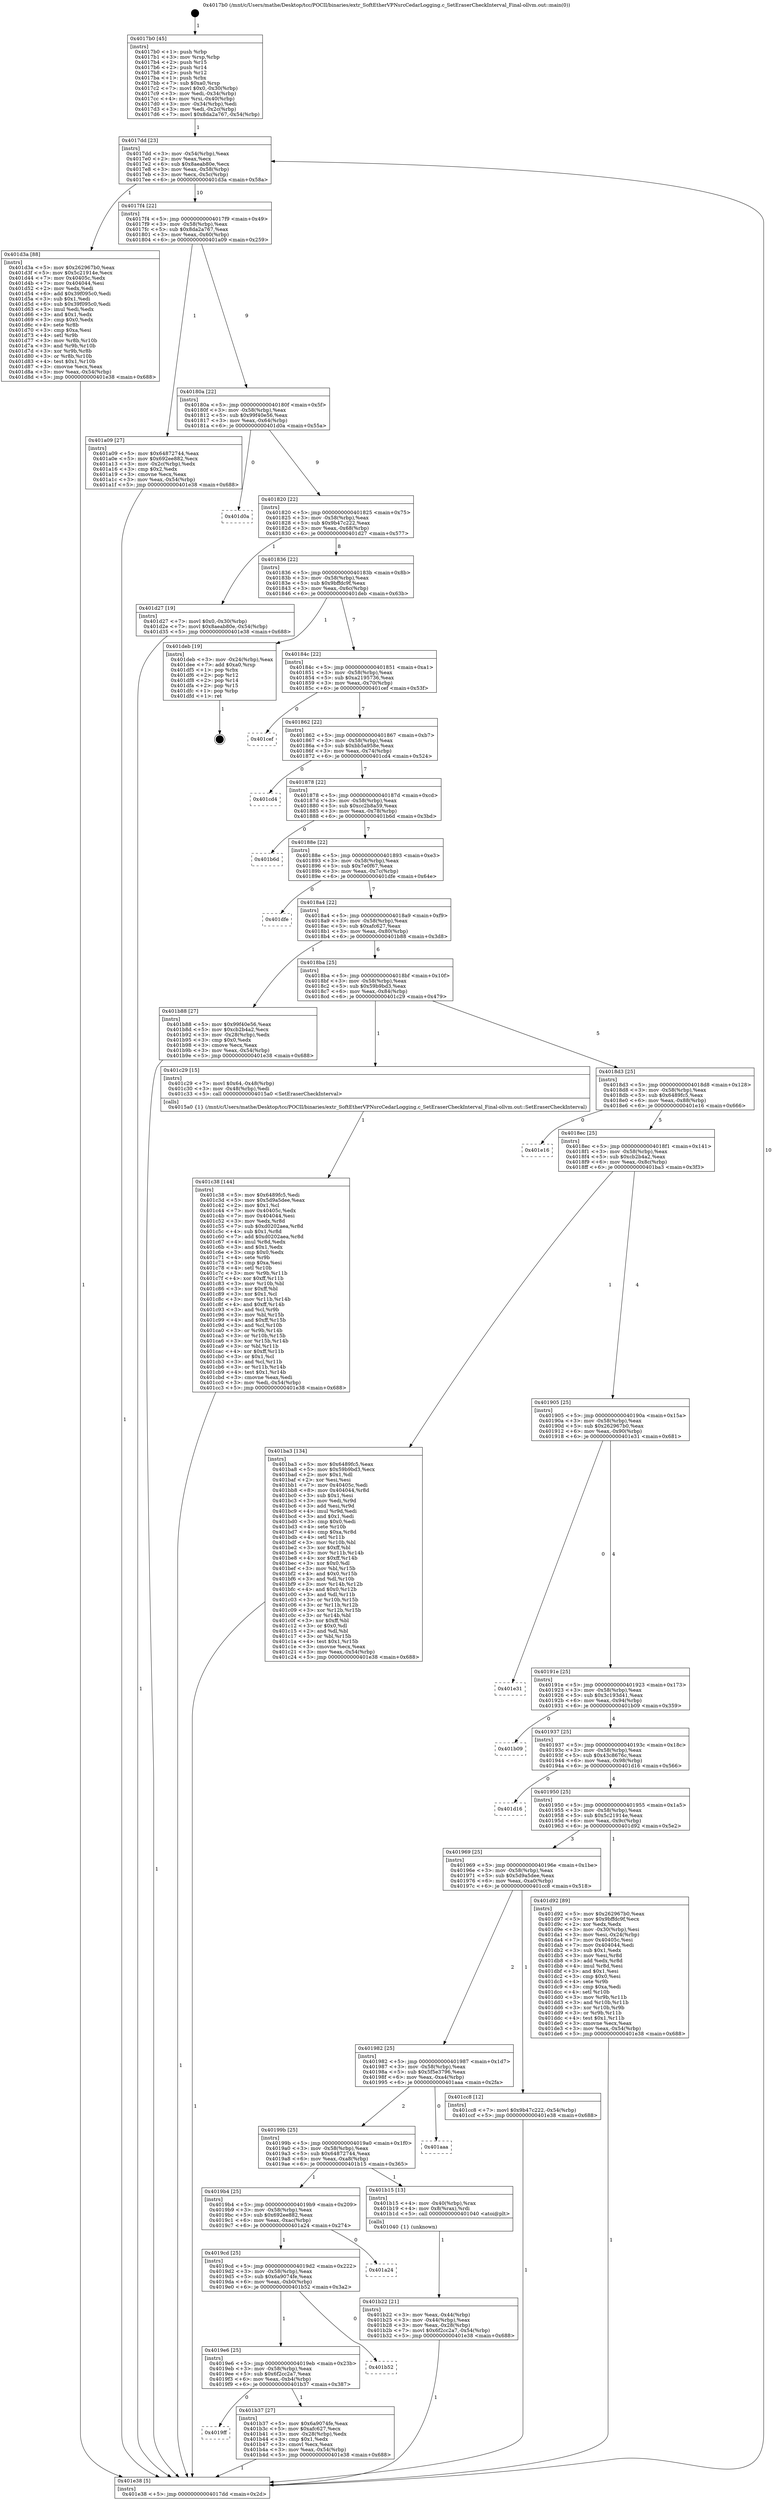 digraph "0x4017b0" {
  label = "0x4017b0 (/mnt/c/Users/mathe/Desktop/tcc/POCII/binaries/extr_SoftEtherVPNsrcCedarLogging.c_SetEraserCheckInterval_Final-ollvm.out::main(0))"
  labelloc = "t"
  node[shape=record]

  Entry [label="",width=0.3,height=0.3,shape=circle,fillcolor=black,style=filled]
  "0x4017dd" [label="{
     0x4017dd [23]\l
     | [instrs]\l
     &nbsp;&nbsp;0x4017dd \<+3\>: mov -0x54(%rbp),%eax\l
     &nbsp;&nbsp;0x4017e0 \<+2\>: mov %eax,%ecx\l
     &nbsp;&nbsp;0x4017e2 \<+6\>: sub $0x8aeab80e,%ecx\l
     &nbsp;&nbsp;0x4017e8 \<+3\>: mov %eax,-0x58(%rbp)\l
     &nbsp;&nbsp;0x4017eb \<+3\>: mov %ecx,-0x5c(%rbp)\l
     &nbsp;&nbsp;0x4017ee \<+6\>: je 0000000000401d3a \<main+0x58a\>\l
  }"]
  "0x401d3a" [label="{
     0x401d3a [88]\l
     | [instrs]\l
     &nbsp;&nbsp;0x401d3a \<+5\>: mov $0x262967b0,%eax\l
     &nbsp;&nbsp;0x401d3f \<+5\>: mov $0x5c21914e,%ecx\l
     &nbsp;&nbsp;0x401d44 \<+7\>: mov 0x40405c,%edx\l
     &nbsp;&nbsp;0x401d4b \<+7\>: mov 0x404044,%esi\l
     &nbsp;&nbsp;0x401d52 \<+2\>: mov %edx,%edi\l
     &nbsp;&nbsp;0x401d54 \<+6\>: add $0x39f095c0,%edi\l
     &nbsp;&nbsp;0x401d5a \<+3\>: sub $0x1,%edi\l
     &nbsp;&nbsp;0x401d5d \<+6\>: sub $0x39f095c0,%edi\l
     &nbsp;&nbsp;0x401d63 \<+3\>: imul %edi,%edx\l
     &nbsp;&nbsp;0x401d66 \<+3\>: and $0x1,%edx\l
     &nbsp;&nbsp;0x401d69 \<+3\>: cmp $0x0,%edx\l
     &nbsp;&nbsp;0x401d6c \<+4\>: sete %r8b\l
     &nbsp;&nbsp;0x401d70 \<+3\>: cmp $0xa,%esi\l
     &nbsp;&nbsp;0x401d73 \<+4\>: setl %r9b\l
     &nbsp;&nbsp;0x401d77 \<+3\>: mov %r8b,%r10b\l
     &nbsp;&nbsp;0x401d7a \<+3\>: and %r9b,%r10b\l
     &nbsp;&nbsp;0x401d7d \<+3\>: xor %r9b,%r8b\l
     &nbsp;&nbsp;0x401d80 \<+3\>: or %r8b,%r10b\l
     &nbsp;&nbsp;0x401d83 \<+4\>: test $0x1,%r10b\l
     &nbsp;&nbsp;0x401d87 \<+3\>: cmovne %ecx,%eax\l
     &nbsp;&nbsp;0x401d8a \<+3\>: mov %eax,-0x54(%rbp)\l
     &nbsp;&nbsp;0x401d8d \<+5\>: jmp 0000000000401e38 \<main+0x688\>\l
  }"]
  "0x4017f4" [label="{
     0x4017f4 [22]\l
     | [instrs]\l
     &nbsp;&nbsp;0x4017f4 \<+5\>: jmp 00000000004017f9 \<main+0x49\>\l
     &nbsp;&nbsp;0x4017f9 \<+3\>: mov -0x58(%rbp),%eax\l
     &nbsp;&nbsp;0x4017fc \<+5\>: sub $0x8da2a767,%eax\l
     &nbsp;&nbsp;0x401801 \<+3\>: mov %eax,-0x60(%rbp)\l
     &nbsp;&nbsp;0x401804 \<+6\>: je 0000000000401a09 \<main+0x259\>\l
  }"]
  Exit [label="",width=0.3,height=0.3,shape=circle,fillcolor=black,style=filled,peripheries=2]
  "0x401a09" [label="{
     0x401a09 [27]\l
     | [instrs]\l
     &nbsp;&nbsp;0x401a09 \<+5\>: mov $0x64872744,%eax\l
     &nbsp;&nbsp;0x401a0e \<+5\>: mov $0x692ee882,%ecx\l
     &nbsp;&nbsp;0x401a13 \<+3\>: mov -0x2c(%rbp),%edx\l
     &nbsp;&nbsp;0x401a16 \<+3\>: cmp $0x2,%edx\l
     &nbsp;&nbsp;0x401a19 \<+3\>: cmovne %ecx,%eax\l
     &nbsp;&nbsp;0x401a1c \<+3\>: mov %eax,-0x54(%rbp)\l
     &nbsp;&nbsp;0x401a1f \<+5\>: jmp 0000000000401e38 \<main+0x688\>\l
  }"]
  "0x40180a" [label="{
     0x40180a [22]\l
     | [instrs]\l
     &nbsp;&nbsp;0x40180a \<+5\>: jmp 000000000040180f \<main+0x5f\>\l
     &nbsp;&nbsp;0x40180f \<+3\>: mov -0x58(%rbp),%eax\l
     &nbsp;&nbsp;0x401812 \<+5\>: sub $0x99f40e56,%eax\l
     &nbsp;&nbsp;0x401817 \<+3\>: mov %eax,-0x64(%rbp)\l
     &nbsp;&nbsp;0x40181a \<+6\>: je 0000000000401d0a \<main+0x55a\>\l
  }"]
  "0x401e38" [label="{
     0x401e38 [5]\l
     | [instrs]\l
     &nbsp;&nbsp;0x401e38 \<+5\>: jmp 00000000004017dd \<main+0x2d\>\l
  }"]
  "0x4017b0" [label="{
     0x4017b0 [45]\l
     | [instrs]\l
     &nbsp;&nbsp;0x4017b0 \<+1\>: push %rbp\l
     &nbsp;&nbsp;0x4017b1 \<+3\>: mov %rsp,%rbp\l
     &nbsp;&nbsp;0x4017b4 \<+2\>: push %r15\l
     &nbsp;&nbsp;0x4017b6 \<+2\>: push %r14\l
     &nbsp;&nbsp;0x4017b8 \<+2\>: push %r12\l
     &nbsp;&nbsp;0x4017ba \<+1\>: push %rbx\l
     &nbsp;&nbsp;0x4017bb \<+7\>: sub $0xa0,%rsp\l
     &nbsp;&nbsp;0x4017c2 \<+7\>: movl $0x0,-0x30(%rbp)\l
     &nbsp;&nbsp;0x4017c9 \<+3\>: mov %edi,-0x34(%rbp)\l
     &nbsp;&nbsp;0x4017cc \<+4\>: mov %rsi,-0x40(%rbp)\l
     &nbsp;&nbsp;0x4017d0 \<+3\>: mov -0x34(%rbp),%edi\l
     &nbsp;&nbsp;0x4017d3 \<+3\>: mov %edi,-0x2c(%rbp)\l
     &nbsp;&nbsp;0x4017d6 \<+7\>: movl $0x8da2a767,-0x54(%rbp)\l
  }"]
  "0x401c38" [label="{
     0x401c38 [144]\l
     | [instrs]\l
     &nbsp;&nbsp;0x401c38 \<+5\>: mov $0x6489fc5,%edi\l
     &nbsp;&nbsp;0x401c3d \<+5\>: mov $0x5d9a5dee,%eax\l
     &nbsp;&nbsp;0x401c42 \<+2\>: mov $0x1,%cl\l
     &nbsp;&nbsp;0x401c44 \<+7\>: mov 0x40405c,%edx\l
     &nbsp;&nbsp;0x401c4b \<+7\>: mov 0x404044,%esi\l
     &nbsp;&nbsp;0x401c52 \<+3\>: mov %edx,%r8d\l
     &nbsp;&nbsp;0x401c55 \<+7\>: sub $0xd0202aea,%r8d\l
     &nbsp;&nbsp;0x401c5c \<+4\>: sub $0x1,%r8d\l
     &nbsp;&nbsp;0x401c60 \<+7\>: add $0xd0202aea,%r8d\l
     &nbsp;&nbsp;0x401c67 \<+4\>: imul %r8d,%edx\l
     &nbsp;&nbsp;0x401c6b \<+3\>: and $0x1,%edx\l
     &nbsp;&nbsp;0x401c6e \<+3\>: cmp $0x0,%edx\l
     &nbsp;&nbsp;0x401c71 \<+4\>: sete %r9b\l
     &nbsp;&nbsp;0x401c75 \<+3\>: cmp $0xa,%esi\l
     &nbsp;&nbsp;0x401c78 \<+4\>: setl %r10b\l
     &nbsp;&nbsp;0x401c7c \<+3\>: mov %r9b,%r11b\l
     &nbsp;&nbsp;0x401c7f \<+4\>: xor $0xff,%r11b\l
     &nbsp;&nbsp;0x401c83 \<+3\>: mov %r10b,%bl\l
     &nbsp;&nbsp;0x401c86 \<+3\>: xor $0xff,%bl\l
     &nbsp;&nbsp;0x401c89 \<+3\>: xor $0x1,%cl\l
     &nbsp;&nbsp;0x401c8c \<+3\>: mov %r11b,%r14b\l
     &nbsp;&nbsp;0x401c8f \<+4\>: and $0xff,%r14b\l
     &nbsp;&nbsp;0x401c93 \<+3\>: and %cl,%r9b\l
     &nbsp;&nbsp;0x401c96 \<+3\>: mov %bl,%r15b\l
     &nbsp;&nbsp;0x401c99 \<+4\>: and $0xff,%r15b\l
     &nbsp;&nbsp;0x401c9d \<+3\>: and %cl,%r10b\l
     &nbsp;&nbsp;0x401ca0 \<+3\>: or %r9b,%r14b\l
     &nbsp;&nbsp;0x401ca3 \<+3\>: or %r10b,%r15b\l
     &nbsp;&nbsp;0x401ca6 \<+3\>: xor %r15b,%r14b\l
     &nbsp;&nbsp;0x401ca9 \<+3\>: or %bl,%r11b\l
     &nbsp;&nbsp;0x401cac \<+4\>: xor $0xff,%r11b\l
     &nbsp;&nbsp;0x401cb0 \<+3\>: or $0x1,%cl\l
     &nbsp;&nbsp;0x401cb3 \<+3\>: and %cl,%r11b\l
     &nbsp;&nbsp;0x401cb6 \<+3\>: or %r11b,%r14b\l
     &nbsp;&nbsp;0x401cb9 \<+4\>: test $0x1,%r14b\l
     &nbsp;&nbsp;0x401cbd \<+3\>: cmovne %eax,%edi\l
     &nbsp;&nbsp;0x401cc0 \<+3\>: mov %edi,-0x54(%rbp)\l
     &nbsp;&nbsp;0x401cc3 \<+5\>: jmp 0000000000401e38 \<main+0x688\>\l
  }"]
  "0x401d0a" [label="{
     0x401d0a\l
  }", style=dashed]
  "0x401820" [label="{
     0x401820 [22]\l
     | [instrs]\l
     &nbsp;&nbsp;0x401820 \<+5\>: jmp 0000000000401825 \<main+0x75\>\l
     &nbsp;&nbsp;0x401825 \<+3\>: mov -0x58(%rbp),%eax\l
     &nbsp;&nbsp;0x401828 \<+5\>: sub $0x9b47c222,%eax\l
     &nbsp;&nbsp;0x40182d \<+3\>: mov %eax,-0x68(%rbp)\l
     &nbsp;&nbsp;0x401830 \<+6\>: je 0000000000401d27 \<main+0x577\>\l
  }"]
  "0x4019ff" [label="{
     0x4019ff\l
  }", style=dashed]
  "0x401d27" [label="{
     0x401d27 [19]\l
     | [instrs]\l
     &nbsp;&nbsp;0x401d27 \<+7\>: movl $0x0,-0x30(%rbp)\l
     &nbsp;&nbsp;0x401d2e \<+7\>: movl $0x8aeab80e,-0x54(%rbp)\l
     &nbsp;&nbsp;0x401d35 \<+5\>: jmp 0000000000401e38 \<main+0x688\>\l
  }"]
  "0x401836" [label="{
     0x401836 [22]\l
     | [instrs]\l
     &nbsp;&nbsp;0x401836 \<+5\>: jmp 000000000040183b \<main+0x8b\>\l
     &nbsp;&nbsp;0x40183b \<+3\>: mov -0x58(%rbp),%eax\l
     &nbsp;&nbsp;0x40183e \<+5\>: sub $0x9bffdc9f,%eax\l
     &nbsp;&nbsp;0x401843 \<+3\>: mov %eax,-0x6c(%rbp)\l
     &nbsp;&nbsp;0x401846 \<+6\>: je 0000000000401deb \<main+0x63b\>\l
  }"]
  "0x401b37" [label="{
     0x401b37 [27]\l
     | [instrs]\l
     &nbsp;&nbsp;0x401b37 \<+5\>: mov $0x6a9074fe,%eax\l
     &nbsp;&nbsp;0x401b3c \<+5\>: mov $0xafc627,%ecx\l
     &nbsp;&nbsp;0x401b41 \<+3\>: mov -0x28(%rbp),%edx\l
     &nbsp;&nbsp;0x401b44 \<+3\>: cmp $0x1,%edx\l
     &nbsp;&nbsp;0x401b47 \<+3\>: cmovl %ecx,%eax\l
     &nbsp;&nbsp;0x401b4a \<+3\>: mov %eax,-0x54(%rbp)\l
     &nbsp;&nbsp;0x401b4d \<+5\>: jmp 0000000000401e38 \<main+0x688\>\l
  }"]
  "0x401deb" [label="{
     0x401deb [19]\l
     | [instrs]\l
     &nbsp;&nbsp;0x401deb \<+3\>: mov -0x24(%rbp),%eax\l
     &nbsp;&nbsp;0x401dee \<+7\>: add $0xa0,%rsp\l
     &nbsp;&nbsp;0x401df5 \<+1\>: pop %rbx\l
     &nbsp;&nbsp;0x401df6 \<+2\>: pop %r12\l
     &nbsp;&nbsp;0x401df8 \<+2\>: pop %r14\l
     &nbsp;&nbsp;0x401dfa \<+2\>: pop %r15\l
     &nbsp;&nbsp;0x401dfc \<+1\>: pop %rbp\l
     &nbsp;&nbsp;0x401dfd \<+1\>: ret\l
  }"]
  "0x40184c" [label="{
     0x40184c [22]\l
     | [instrs]\l
     &nbsp;&nbsp;0x40184c \<+5\>: jmp 0000000000401851 \<main+0xa1\>\l
     &nbsp;&nbsp;0x401851 \<+3\>: mov -0x58(%rbp),%eax\l
     &nbsp;&nbsp;0x401854 \<+5\>: sub $0xa2195736,%eax\l
     &nbsp;&nbsp;0x401859 \<+3\>: mov %eax,-0x70(%rbp)\l
     &nbsp;&nbsp;0x40185c \<+6\>: je 0000000000401cef \<main+0x53f\>\l
  }"]
  "0x4019e6" [label="{
     0x4019e6 [25]\l
     | [instrs]\l
     &nbsp;&nbsp;0x4019e6 \<+5\>: jmp 00000000004019eb \<main+0x23b\>\l
     &nbsp;&nbsp;0x4019eb \<+3\>: mov -0x58(%rbp),%eax\l
     &nbsp;&nbsp;0x4019ee \<+5\>: sub $0x6f2cc2a7,%eax\l
     &nbsp;&nbsp;0x4019f3 \<+6\>: mov %eax,-0xb4(%rbp)\l
     &nbsp;&nbsp;0x4019f9 \<+6\>: je 0000000000401b37 \<main+0x387\>\l
  }"]
  "0x401cef" [label="{
     0x401cef\l
  }", style=dashed]
  "0x401862" [label="{
     0x401862 [22]\l
     | [instrs]\l
     &nbsp;&nbsp;0x401862 \<+5\>: jmp 0000000000401867 \<main+0xb7\>\l
     &nbsp;&nbsp;0x401867 \<+3\>: mov -0x58(%rbp),%eax\l
     &nbsp;&nbsp;0x40186a \<+5\>: sub $0xbb5a958e,%eax\l
     &nbsp;&nbsp;0x40186f \<+3\>: mov %eax,-0x74(%rbp)\l
     &nbsp;&nbsp;0x401872 \<+6\>: je 0000000000401cd4 \<main+0x524\>\l
  }"]
  "0x401b52" [label="{
     0x401b52\l
  }", style=dashed]
  "0x401cd4" [label="{
     0x401cd4\l
  }", style=dashed]
  "0x401878" [label="{
     0x401878 [22]\l
     | [instrs]\l
     &nbsp;&nbsp;0x401878 \<+5\>: jmp 000000000040187d \<main+0xcd\>\l
     &nbsp;&nbsp;0x40187d \<+3\>: mov -0x58(%rbp),%eax\l
     &nbsp;&nbsp;0x401880 \<+5\>: sub $0xcc2b8a59,%eax\l
     &nbsp;&nbsp;0x401885 \<+3\>: mov %eax,-0x78(%rbp)\l
     &nbsp;&nbsp;0x401888 \<+6\>: je 0000000000401b6d \<main+0x3bd\>\l
  }"]
  "0x4019cd" [label="{
     0x4019cd [25]\l
     | [instrs]\l
     &nbsp;&nbsp;0x4019cd \<+5\>: jmp 00000000004019d2 \<main+0x222\>\l
     &nbsp;&nbsp;0x4019d2 \<+3\>: mov -0x58(%rbp),%eax\l
     &nbsp;&nbsp;0x4019d5 \<+5\>: sub $0x6a9074fe,%eax\l
     &nbsp;&nbsp;0x4019da \<+6\>: mov %eax,-0xb0(%rbp)\l
     &nbsp;&nbsp;0x4019e0 \<+6\>: je 0000000000401b52 \<main+0x3a2\>\l
  }"]
  "0x401b6d" [label="{
     0x401b6d\l
  }", style=dashed]
  "0x40188e" [label="{
     0x40188e [22]\l
     | [instrs]\l
     &nbsp;&nbsp;0x40188e \<+5\>: jmp 0000000000401893 \<main+0xe3\>\l
     &nbsp;&nbsp;0x401893 \<+3\>: mov -0x58(%rbp),%eax\l
     &nbsp;&nbsp;0x401896 \<+5\>: sub $0x7e0f67,%eax\l
     &nbsp;&nbsp;0x40189b \<+3\>: mov %eax,-0x7c(%rbp)\l
     &nbsp;&nbsp;0x40189e \<+6\>: je 0000000000401dfe \<main+0x64e\>\l
  }"]
  "0x401a24" [label="{
     0x401a24\l
  }", style=dashed]
  "0x401dfe" [label="{
     0x401dfe\l
  }", style=dashed]
  "0x4018a4" [label="{
     0x4018a4 [22]\l
     | [instrs]\l
     &nbsp;&nbsp;0x4018a4 \<+5\>: jmp 00000000004018a9 \<main+0xf9\>\l
     &nbsp;&nbsp;0x4018a9 \<+3\>: mov -0x58(%rbp),%eax\l
     &nbsp;&nbsp;0x4018ac \<+5\>: sub $0xafc627,%eax\l
     &nbsp;&nbsp;0x4018b1 \<+3\>: mov %eax,-0x80(%rbp)\l
     &nbsp;&nbsp;0x4018b4 \<+6\>: je 0000000000401b88 \<main+0x3d8\>\l
  }"]
  "0x401b22" [label="{
     0x401b22 [21]\l
     | [instrs]\l
     &nbsp;&nbsp;0x401b22 \<+3\>: mov %eax,-0x44(%rbp)\l
     &nbsp;&nbsp;0x401b25 \<+3\>: mov -0x44(%rbp),%eax\l
     &nbsp;&nbsp;0x401b28 \<+3\>: mov %eax,-0x28(%rbp)\l
     &nbsp;&nbsp;0x401b2b \<+7\>: movl $0x6f2cc2a7,-0x54(%rbp)\l
     &nbsp;&nbsp;0x401b32 \<+5\>: jmp 0000000000401e38 \<main+0x688\>\l
  }"]
  "0x401b88" [label="{
     0x401b88 [27]\l
     | [instrs]\l
     &nbsp;&nbsp;0x401b88 \<+5\>: mov $0x99f40e56,%eax\l
     &nbsp;&nbsp;0x401b8d \<+5\>: mov $0xcb2b4a2,%ecx\l
     &nbsp;&nbsp;0x401b92 \<+3\>: mov -0x28(%rbp),%edx\l
     &nbsp;&nbsp;0x401b95 \<+3\>: cmp $0x0,%edx\l
     &nbsp;&nbsp;0x401b98 \<+3\>: cmove %ecx,%eax\l
     &nbsp;&nbsp;0x401b9b \<+3\>: mov %eax,-0x54(%rbp)\l
     &nbsp;&nbsp;0x401b9e \<+5\>: jmp 0000000000401e38 \<main+0x688\>\l
  }"]
  "0x4018ba" [label="{
     0x4018ba [25]\l
     | [instrs]\l
     &nbsp;&nbsp;0x4018ba \<+5\>: jmp 00000000004018bf \<main+0x10f\>\l
     &nbsp;&nbsp;0x4018bf \<+3\>: mov -0x58(%rbp),%eax\l
     &nbsp;&nbsp;0x4018c2 \<+5\>: sub $0x59b9bd3,%eax\l
     &nbsp;&nbsp;0x4018c7 \<+6\>: mov %eax,-0x84(%rbp)\l
     &nbsp;&nbsp;0x4018cd \<+6\>: je 0000000000401c29 \<main+0x479\>\l
  }"]
  "0x4019b4" [label="{
     0x4019b4 [25]\l
     | [instrs]\l
     &nbsp;&nbsp;0x4019b4 \<+5\>: jmp 00000000004019b9 \<main+0x209\>\l
     &nbsp;&nbsp;0x4019b9 \<+3\>: mov -0x58(%rbp),%eax\l
     &nbsp;&nbsp;0x4019bc \<+5\>: sub $0x692ee882,%eax\l
     &nbsp;&nbsp;0x4019c1 \<+6\>: mov %eax,-0xac(%rbp)\l
     &nbsp;&nbsp;0x4019c7 \<+6\>: je 0000000000401a24 \<main+0x274\>\l
  }"]
  "0x401c29" [label="{
     0x401c29 [15]\l
     | [instrs]\l
     &nbsp;&nbsp;0x401c29 \<+7\>: movl $0x64,-0x48(%rbp)\l
     &nbsp;&nbsp;0x401c30 \<+3\>: mov -0x48(%rbp),%edi\l
     &nbsp;&nbsp;0x401c33 \<+5\>: call 00000000004015a0 \<SetEraserCheckInterval\>\l
     | [calls]\l
     &nbsp;&nbsp;0x4015a0 \{1\} (/mnt/c/Users/mathe/Desktop/tcc/POCII/binaries/extr_SoftEtherVPNsrcCedarLogging.c_SetEraserCheckInterval_Final-ollvm.out::SetEraserCheckInterval)\l
  }"]
  "0x4018d3" [label="{
     0x4018d3 [25]\l
     | [instrs]\l
     &nbsp;&nbsp;0x4018d3 \<+5\>: jmp 00000000004018d8 \<main+0x128\>\l
     &nbsp;&nbsp;0x4018d8 \<+3\>: mov -0x58(%rbp),%eax\l
     &nbsp;&nbsp;0x4018db \<+5\>: sub $0x6489fc5,%eax\l
     &nbsp;&nbsp;0x4018e0 \<+6\>: mov %eax,-0x88(%rbp)\l
     &nbsp;&nbsp;0x4018e6 \<+6\>: je 0000000000401e16 \<main+0x666\>\l
  }"]
  "0x401b15" [label="{
     0x401b15 [13]\l
     | [instrs]\l
     &nbsp;&nbsp;0x401b15 \<+4\>: mov -0x40(%rbp),%rax\l
     &nbsp;&nbsp;0x401b19 \<+4\>: mov 0x8(%rax),%rdi\l
     &nbsp;&nbsp;0x401b1d \<+5\>: call 0000000000401040 \<atoi@plt\>\l
     | [calls]\l
     &nbsp;&nbsp;0x401040 \{1\} (unknown)\l
  }"]
  "0x401e16" [label="{
     0x401e16\l
  }", style=dashed]
  "0x4018ec" [label="{
     0x4018ec [25]\l
     | [instrs]\l
     &nbsp;&nbsp;0x4018ec \<+5\>: jmp 00000000004018f1 \<main+0x141\>\l
     &nbsp;&nbsp;0x4018f1 \<+3\>: mov -0x58(%rbp),%eax\l
     &nbsp;&nbsp;0x4018f4 \<+5\>: sub $0xcb2b4a2,%eax\l
     &nbsp;&nbsp;0x4018f9 \<+6\>: mov %eax,-0x8c(%rbp)\l
     &nbsp;&nbsp;0x4018ff \<+6\>: je 0000000000401ba3 \<main+0x3f3\>\l
  }"]
  "0x40199b" [label="{
     0x40199b [25]\l
     | [instrs]\l
     &nbsp;&nbsp;0x40199b \<+5\>: jmp 00000000004019a0 \<main+0x1f0\>\l
     &nbsp;&nbsp;0x4019a0 \<+3\>: mov -0x58(%rbp),%eax\l
     &nbsp;&nbsp;0x4019a3 \<+5\>: sub $0x64872744,%eax\l
     &nbsp;&nbsp;0x4019a8 \<+6\>: mov %eax,-0xa8(%rbp)\l
     &nbsp;&nbsp;0x4019ae \<+6\>: je 0000000000401b15 \<main+0x365\>\l
  }"]
  "0x401ba3" [label="{
     0x401ba3 [134]\l
     | [instrs]\l
     &nbsp;&nbsp;0x401ba3 \<+5\>: mov $0x6489fc5,%eax\l
     &nbsp;&nbsp;0x401ba8 \<+5\>: mov $0x59b9bd3,%ecx\l
     &nbsp;&nbsp;0x401bad \<+2\>: mov $0x1,%dl\l
     &nbsp;&nbsp;0x401baf \<+2\>: xor %esi,%esi\l
     &nbsp;&nbsp;0x401bb1 \<+7\>: mov 0x40405c,%edi\l
     &nbsp;&nbsp;0x401bb8 \<+8\>: mov 0x404044,%r8d\l
     &nbsp;&nbsp;0x401bc0 \<+3\>: sub $0x1,%esi\l
     &nbsp;&nbsp;0x401bc3 \<+3\>: mov %edi,%r9d\l
     &nbsp;&nbsp;0x401bc6 \<+3\>: add %esi,%r9d\l
     &nbsp;&nbsp;0x401bc9 \<+4\>: imul %r9d,%edi\l
     &nbsp;&nbsp;0x401bcd \<+3\>: and $0x1,%edi\l
     &nbsp;&nbsp;0x401bd0 \<+3\>: cmp $0x0,%edi\l
     &nbsp;&nbsp;0x401bd3 \<+4\>: sete %r10b\l
     &nbsp;&nbsp;0x401bd7 \<+4\>: cmp $0xa,%r8d\l
     &nbsp;&nbsp;0x401bdb \<+4\>: setl %r11b\l
     &nbsp;&nbsp;0x401bdf \<+3\>: mov %r10b,%bl\l
     &nbsp;&nbsp;0x401be2 \<+3\>: xor $0xff,%bl\l
     &nbsp;&nbsp;0x401be5 \<+3\>: mov %r11b,%r14b\l
     &nbsp;&nbsp;0x401be8 \<+4\>: xor $0xff,%r14b\l
     &nbsp;&nbsp;0x401bec \<+3\>: xor $0x0,%dl\l
     &nbsp;&nbsp;0x401bef \<+3\>: mov %bl,%r15b\l
     &nbsp;&nbsp;0x401bf2 \<+4\>: and $0x0,%r15b\l
     &nbsp;&nbsp;0x401bf6 \<+3\>: and %dl,%r10b\l
     &nbsp;&nbsp;0x401bf9 \<+3\>: mov %r14b,%r12b\l
     &nbsp;&nbsp;0x401bfc \<+4\>: and $0x0,%r12b\l
     &nbsp;&nbsp;0x401c00 \<+3\>: and %dl,%r11b\l
     &nbsp;&nbsp;0x401c03 \<+3\>: or %r10b,%r15b\l
     &nbsp;&nbsp;0x401c06 \<+3\>: or %r11b,%r12b\l
     &nbsp;&nbsp;0x401c09 \<+3\>: xor %r12b,%r15b\l
     &nbsp;&nbsp;0x401c0c \<+3\>: or %r14b,%bl\l
     &nbsp;&nbsp;0x401c0f \<+3\>: xor $0xff,%bl\l
     &nbsp;&nbsp;0x401c12 \<+3\>: or $0x0,%dl\l
     &nbsp;&nbsp;0x401c15 \<+2\>: and %dl,%bl\l
     &nbsp;&nbsp;0x401c17 \<+3\>: or %bl,%r15b\l
     &nbsp;&nbsp;0x401c1a \<+4\>: test $0x1,%r15b\l
     &nbsp;&nbsp;0x401c1e \<+3\>: cmovne %ecx,%eax\l
     &nbsp;&nbsp;0x401c21 \<+3\>: mov %eax,-0x54(%rbp)\l
     &nbsp;&nbsp;0x401c24 \<+5\>: jmp 0000000000401e38 \<main+0x688\>\l
  }"]
  "0x401905" [label="{
     0x401905 [25]\l
     | [instrs]\l
     &nbsp;&nbsp;0x401905 \<+5\>: jmp 000000000040190a \<main+0x15a\>\l
     &nbsp;&nbsp;0x40190a \<+3\>: mov -0x58(%rbp),%eax\l
     &nbsp;&nbsp;0x40190d \<+5\>: sub $0x262967b0,%eax\l
     &nbsp;&nbsp;0x401912 \<+6\>: mov %eax,-0x90(%rbp)\l
     &nbsp;&nbsp;0x401918 \<+6\>: je 0000000000401e31 \<main+0x681\>\l
  }"]
  "0x401aaa" [label="{
     0x401aaa\l
  }", style=dashed]
  "0x401e31" [label="{
     0x401e31\l
  }", style=dashed]
  "0x40191e" [label="{
     0x40191e [25]\l
     | [instrs]\l
     &nbsp;&nbsp;0x40191e \<+5\>: jmp 0000000000401923 \<main+0x173\>\l
     &nbsp;&nbsp;0x401923 \<+3\>: mov -0x58(%rbp),%eax\l
     &nbsp;&nbsp;0x401926 \<+5\>: sub $0x3c193d41,%eax\l
     &nbsp;&nbsp;0x40192b \<+6\>: mov %eax,-0x94(%rbp)\l
     &nbsp;&nbsp;0x401931 \<+6\>: je 0000000000401b09 \<main+0x359\>\l
  }"]
  "0x401982" [label="{
     0x401982 [25]\l
     | [instrs]\l
     &nbsp;&nbsp;0x401982 \<+5\>: jmp 0000000000401987 \<main+0x1d7\>\l
     &nbsp;&nbsp;0x401987 \<+3\>: mov -0x58(%rbp),%eax\l
     &nbsp;&nbsp;0x40198a \<+5\>: sub $0x5f5e3796,%eax\l
     &nbsp;&nbsp;0x40198f \<+6\>: mov %eax,-0xa4(%rbp)\l
     &nbsp;&nbsp;0x401995 \<+6\>: je 0000000000401aaa \<main+0x2fa\>\l
  }"]
  "0x401b09" [label="{
     0x401b09\l
  }", style=dashed]
  "0x401937" [label="{
     0x401937 [25]\l
     | [instrs]\l
     &nbsp;&nbsp;0x401937 \<+5\>: jmp 000000000040193c \<main+0x18c\>\l
     &nbsp;&nbsp;0x40193c \<+3\>: mov -0x58(%rbp),%eax\l
     &nbsp;&nbsp;0x40193f \<+5\>: sub $0x43c8676c,%eax\l
     &nbsp;&nbsp;0x401944 \<+6\>: mov %eax,-0x98(%rbp)\l
     &nbsp;&nbsp;0x40194a \<+6\>: je 0000000000401d16 \<main+0x566\>\l
  }"]
  "0x401cc8" [label="{
     0x401cc8 [12]\l
     | [instrs]\l
     &nbsp;&nbsp;0x401cc8 \<+7\>: movl $0x9b47c222,-0x54(%rbp)\l
     &nbsp;&nbsp;0x401ccf \<+5\>: jmp 0000000000401e38 \<main+0x688\>\l
  }"]
  "0x401d16" [label="{
     0x401d16\l
  }", style=dashed]
  "0x401950" [label="{
     0x401950 [25]\l
     | [instrs]\l
     &nbsp;&nbsp;0x401950 \<+5\>: jmp 0000000000401955 \<main+0x1a5\>\l
     &nbsp;&nbsp;0x401955 \<+3\>: mov -0x58(%rbp),%eax\l
     &nbsp;&nbsp;0x401958 \<+5\>: sub $0x5c21914e,%eax\l
     &nbsp;&nbsp;0x40195d \<+6\>: mov %eax,-0x9c(%rbp)\l
     &nbsp;&nbsp;0x401963 \<+6\>: je 0000000000401d92 \<main+0x5e2\>\l
  }"]
  "0x401969" [label="{
     0x401969 [25]\l
     | [instrs]\l
     &nbsp;&nbsp;0x401969 \<+5\>: jmp 000000000040196e \<main+0x1be\>\l
     &nbsp;&nbsp;0x40196e \<+3\>: mov -0x58(%rbp),%eax\l
     &nbsp;&nbsp;0x401971 \<+5\>: sub $0x5d9a5dee,%eax\l
     &nbsp;&nbsp;0x401976 \<+6\>: mov %eax,-0xa0(%rbp)\l
     &nbsp;&nbsp;0x40197c \<+6\>: je 0000000000401cc8 \<main+0x518\>\l
  }"]
  "0x401d92" [label="{
     0x401d92 [89]\l
     | [instrs]\l
     &nbsp;&nbsp;0x401d92 \<+5\>: mov $0x262967b0,%eax\l
     &nbsp;&nbsp;0x401d97 \<+5\>: mov $0x9bffdc9f,%ecx\l
     &nbsp;&nbsp;0x401d9c \<+2\>: xor %edx,%edx\l
     &nbsp;&nbsp;0x401d9e \<+3\>: mov -0x30(%rbp),%esi\l
     &nbsp;&nbsp;0x401da1 \<+3\>: mov %esi,-0x24(%rbp)\l
     &nbsp;&nbsp;0x401da4 \<+7\>: mov 0x40405c,%esi\l
     &nbsp;&nbsp;0x401dab \<+7\>: mov 0x404044,%edi\l
     &nbsp;&nbsp;0x401db2 \<+3\>: sub $0x1,%edx\l
     &nbsp;&nbsp;0x401db5 \<+3\>: mov %esi,%r8d\l
     &nbsp;&nbsp;0x401db8 \<+3\>: add %edx,%r8d\l
     &nbsp;&nbsp;0x401dbb \<+4\>: imul %r8d,%esi\l
     &nbsp;&nbsp;0x401dbf \<+3\>: and $0x1,%esi\l
     &nbsp;&nbsp;0x401dc2 \<+3\>: cmp $0x0,%esi\l
     &nbsp;&nbsp;0x401dc5 \<+4\>: sete %r9b\l
     &nbsp;&nbsp;0x401dc9 \<+3\>: cmp $0xa,%edi\l
     &nbsp;&nbsp;0x401dcc \<+4\>: setl %r10b\l
     &nbsp;&nbsp;0x401dd0 \<+3\>: mov %r9b,%r11b\l
     &nbsp;&nbsp;0x401dd3 \<+3\>: and %r10b,%r11b\l
     &nbsp;&nbsp;0x401dd6 \<+3\>: xor %r10b,%r9b\l
     &nbsp;&nbsp;0x401dd9 \<+3\>: or %r9b,%r11b\l
     &nbsp;&nbsp;0x401ddc \<+4\>: test $0x1,%r11b\l
     &nbsp;&nbsp;0x401de0 \<+3\>: cmovne %ecx,%eax\l
     &nbsp;&nbsp;0x401de3 \<+3\>: mov %eax,-0x54(%rbp)\l
     &nbsp;&nbsp;0x401de6 \<+5\>: jmp 0000000000401e38 \<main+0x688\>\l
  }"]
  Entry -> "0x4017b0" [label=" 1"]
  "0x4017dd" -> "0x401d3a" [label=" 1"]
  "0x4017dd" -> "0x4017f4" [label=" 10"]
  "0x401deb" -> Exit [label=" 1"]
  "0x4017f4" -> "0x401a09" [label=" 1"]
  "0x4017f4" -> "0x40180a" [label=" 9"]
  "0x401a09" -> "0x401e38" [label=" 1"]
  "0x4017b0" -> "0x4017dd" [label=" 1"]
  "0x401e38" -> "0x4017dd" [label=" 10"]
  "0x401d92" -> "0x401e38" [label=" 1"]
  "0x40180a" -> "0x401d0a" [label=" 0"]
  "0x40180a" -> "0x401820" [label=" 9"]
  "0x401d3a" -> "0x401e38" [label=" 1"]
  "0x401820" -> "0x401d27" [label=" 1"]
  "0x401820" -> "0x401836" [label=" 8"]
  "0x401d27" -> "0x401e38" [label=" 1"]
  "0x401836" -> "0x401deb" [label=" 1"]
  "0x401836" -> "0x40184c" [label=" 7"]
  "0x401cc8" -> "0x401e38" [label=" 1"]
  "0x40184c" -> "0x401cef" [label=" 0"]
  "0x40184c" -> "0x401862" [label=" 7"]
  "0x401c29" -> "0x401c38" [label=" 1"]
  "0x401862" -> "0x401cd4" [label=" 0"]
  "0x401862" -> "0x401878" [label=" 7"]
  "0x401ba3" -> "0x401e38" [label=" 1"]
  "0x401878" -> "0x401b6d" [label=" 0"]
  "0x401878" -> "0x40188e" [label=" 7"]
  "0x401b37" -> "0x401e38" [label=" 1"]
  "0x40188e" -> "0x401dfe" [label=" 0"]
  "0x40188e" -> "0x4018a4" [label=" 7"]
  "0x4019e6" -> "0x4019ff" [label=" 0"]
  "0x4018a4" -> "0x401b88" [label=" 1"]
  "0x4018a4" -> "0x4018ba" [label=" 6"]
  "0x401c38" -> "0x401e38" [label=" 1"]
  "0x4018ba" -> "0x401c29" [label=" 1"]
  "0x4018ba" -> "0x4018d3" [label=" 5"]
  "0x4019cd" -> "0x4019e6" [label=" 1"]
  "0x4018d3" -> "0x401e16" [label=" 0"]
  "0x4018d3" -> "0x4018ec" [label=" 5"]
  "0x4019cd" -> "0x401b52" [label=" 0"]
  "0x4018ec" -> "0x401ba3" [label=" 1"]
  "0x4018ec" -> "0x401905" [label=" 4"]
  "0x4019b4" -> "0x4019cd" [label=" 1"]
  "0x401905" -> "0x401e31" [label=" 0"]
  "0x401905" -> "0x40191e" [label=" 4"]
  "0x4019b4" -> "0x401a24" [label=" 0"]
  "0x40191e" -> "0x401b09" [label=" 0"]
  "0x40191e" -> "0x401937" [label=" 4"]
  "0x401b22" -> "0x401e38" [label=" 1"]
  "0x401937" -> "0x401d16" [label=" 0"]
  "0x401937" -> "0x401950" [label=" 4"]
  "0x401b15" -> "0x401b22" [label=" 1"]
  "0x401950" -> "0x401d92" [label=" 1"]
  "0x401950" -> "0x401969" [label=" 3"]
  "0x40199b" -> "0x4019b4" [label=" 1"]
  "0x401969" -> "0x401cc8" [label=" 1"]
  "0x401969" -> "0x401982" [label=" 2"]
  "0x4019e6" -> "0x401b37" [label=" 1"]
  "0x401982" -> "0x401aaa" [label=" 0"]
  "0x401982" -> "0x40199b" [label=" 2"]
  "0x401b88" -> "0x401e38" [label=" 1"]
  "0x40199b" -> "0x401b15" [label=" 1"]
}
